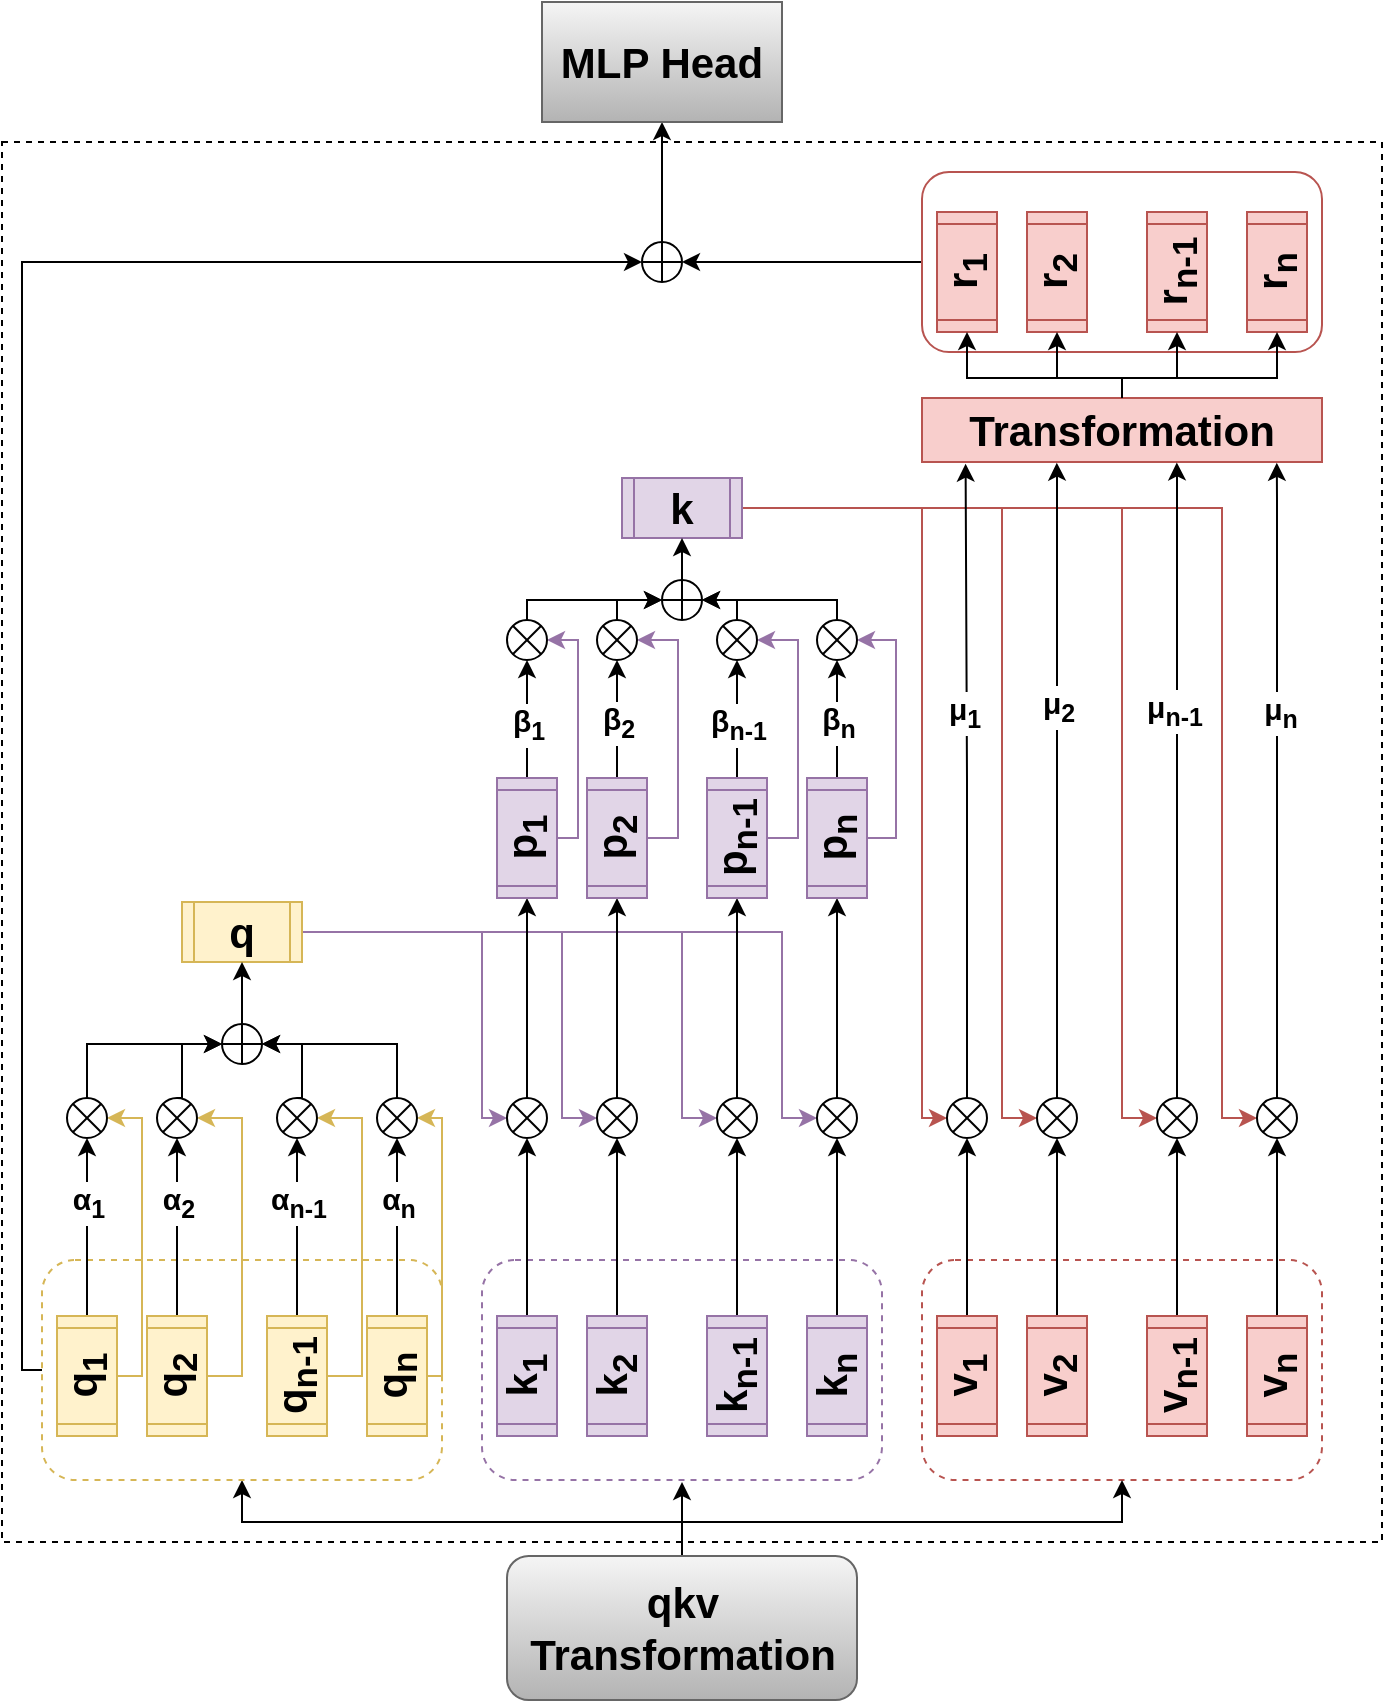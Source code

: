 <mxfile version="22.1.4" type="github">
  <diagram id="8pTBhF0LpMx93Jpw1MKz" name="Page-1">
    <mxGraphModel dx="778" dy="427" grid="1" gridSize="10" guides="1" tooltips="1" connect="1" arrows="1" fold="1" page="1" pageScale="1" pageWidth="850" pageHeight="1100" math="0" shadow="0">
      <root>
        <mxCell id="0" />
        <mxCell id="1" parent="0" />
        <mxCell id="Wy6P19Ys7phJF_CWAO8N-42" value="" style="rounded=0;whiteSpace=wrap;html=1;fontSize=21;fontStyle=1;dashed=1;fontFamily=Helvetica;" parent="1" vertex="1">
          <mxGeometry x="80" y="90" width="690" height="700" as="geometry" />
        </mxCell>
        <mxCell id="Wy6P19Ys7phJF_CWAO8N-145" style="edgeStyle=orthogonalEdgeStyle;rounded=0;orthogonalLoop=1;jettySize=auto;html=1;exitX=1;exitY=0.5;exitDx=0;exitDy=0;entryX=0;entryY=0.5;entryDx=0;entryDy=0;fillColor=#e1d5e7;strokeColor=#9673a6;fontSize=21;fontStyle=1;fontFamily=Helvetica;" parent="1" source="Wy6P19Ys7phJF_CWAO8N-24" target="Wy6P19Ys7phJF_CWAO8N-88" edge="1">
          <mxGeometry relative="1" as="geometry">
            <Array as="points">
              <mxPoint x="320" y="485" />
              <mxPoint x="320" y="578" />
            </Array>
          </mxGeometry>
        </mxCell>
        <mxCell id="Wy6P19Ys7phJF_CWAO8N-146" style="edgeStyle=orthogonalEdgeStyle;rounded=0;orthogonalLoop=1;jettySize=auto;html=1;exitX=1;exitY=0.5;exitDx=0;exitDy=0;entryX=0;entryY=0.5;entryDx=0;entryDy=0;fillColor=#e1d5e7;strokeColor=#9673a6;fontSize=21;fontStyle=1;fontFamily=Helvetica;" parent="1" source="Wy6P19Ys7phJF_CWAO8N-24" target="Wy6P19Ys7phJF_CWAO8N-89" edge="1">
          <mxGeometry relative="1" as="geometry">
            <Array as="points">
              <mxPoint x="360" y="485" />
              <mxPoint x="360" y="578" />
            </Array>
          </mxGeometry>
        </mxCell>
        <mxCell id="Wy6P19Ys7phJF_CWAO8N-147" style="edgeStyle=orthogonalEdgeStyle;rounded=0;orthogonalLoop=1;jettySize=auto;html=1;exitX=1;exitY=0.5;exitDx=0;exitDy=0;entryX=0;entryY=0.5;entryDx=0;entryDy=0;fillColor=#e1d5e7;strokeColor=#9673a6;fontSize=21;fontStyle=1;fontFamily=Helvetica;" parent="1" source="Wy6P19Ys7phJF_CWAO8N-24" target="Wy6P19Ys7phJF_CWAO8N-90" edge="1">
          <mxGeometry relative="1" as="geometry">
            <Array as="points">
              <mxPoint x="420" y="485" />
              <mxPoint x="420" y="578" />
            </Array>
          </mxGeometry>
        </mxCell>
        <mxCell id="Wy6P19Ys7phJF_CWAO8N-148" style="edgeStyle=orthogonalEdgeStyle;rounded=0;orthogonalLoop=1;jettySize=auto;html=1;exitX=1;exitY=0.5;exitDx=0;exitDy=0;entryX=0;entryY=0.5;entryDx=0;entryDy=0;fillColor=#e1d5e7;strokeColor=#9673a6;fontSize=21;fontStyle=1;fontFamily=Helvetica;" parent="1" source="Wy6P19Ys7phJF_CWAO8N-24" target="Wy6P19Ys7phJF_CWAO8N-91" edge="1">
          <mxGeometry relative="1" as="geometry">
            <Array as="points">
              <mxPoint x="470" y="485" />
              <mxPoint x="470" y="578" />
            </Array>
          </mxGeometry>
        </mxCell>
        <mxCell id="Wy6P19Ys7phJF_CWAO8N-24" value="q" style="shape=process;whiteSpace=wrap;html=1;backgroundOutline=1;fillColor=#fff2cc;strokeColor=#d6b656;fontSize=21;fontStyle=1;fontFamily=Helvetica;" parent="1" vertex="1">
          <mxGeometry x="170" y="470" width="60" height="30" as="geometry" />
        </mxCell>
        <mxCell id="Wy6P19Ys7phJF_CWAO8N-163" style="edgeStyle=orthogonalEdgeStyle;rounded=0;orthogonalLoop=1;jettySize=auto;html=1;exitX=1;exitY=0.5;exitDx=0;exitDy=0;entryX=0;entryY=0.5;entryDx=0;entryDy=0;fillColor=#f8cecc;strokeColor=#b85450;fontSize=21;fontStyle=1;fontFamily=Helvetica;" parent="1" source="Wy6P19Ys7phJF_CWAO8N-26" target="Wy6P19Ys7phJF_CWAO8N-104" edge="1">
          <mxGeometry relative="1" as="geometry">
            <Array as="points">
              <mxPoint x="540" y="273" />
              <mxPoint x="540" y="578" />
            </Array>
          </mxGeometry>
        </mxCell>
        <mxCell id="Wy6P19Ys7phJF_CWAO8N-164" style="edgeStyle=orthogonalEdgeStyle;rounded=0;orthogonalLoop=1;jettySize=auto;html=1;exitX=1;exitY=0.5;exitDx=0;exitDy=0;entryX=0;entryY=0.5;entryDx=0;entryDy=0;fillColor=#f8cecc;strokeColor=#b85450;fontSize=21;fontStyle=1;fontFamily=Helvetica;" parent="1" source="Wy6P19Ys7phJF_CWAO8N-26" target="Wy6P19Ys7phJF_CWAO8N-105" edge="1">
          <mxGeometry relative="1" as="geometry">
            <Array as="points">
              <mxPoint x="580" y="273" />
              <mxPoint x="580" y="578" />
            </Array>
          </mxGeometry>
        </mxCell>
        <mxCell id="Wy6P19Ys7phJF_CWAO8N-165" style="edgeStyle=orthogonalEdgeStyle;rounded=0;orthogonalLoop=1;jettySize=auto;html=1;exitX=1;exitY=0.5;exitDx=0;exitDy=0;entryX=0;entryY=0.5;entryDx=0;entryDy=0;fillColor=#f8cecc;strokeColor=#b85450;fontSize=21;fontStyle=1;fontFamily=Helvetica;" parent="1" source="Wy6P19Ys7phJF_CWAO8N-26" target="Wy6P19Ys7phJF_CWAO8N-106" edge="1">
          <mxGeometry relative="1" as="geometry">
            <Array as="points">
              <mxPoint x="640" y="273" />
              <mxPoint x="640" y="578" />
            </Array>
          </mxGeometry>
        </mxCell>
        <mxCell id="Wy6P19Ys7phJF_CWAO8N-166" style="edgeStyle=orthogonalEdgeStyle;rounded=0;orthogonalLoop=1;jettySize=auto;html=1;exitX=1;exitY=0.5;exitDx=0;exitDy=0;entryX=0;entryY=0.5;entryDx=0;entryDy=0;fillColor=#f8cecc;strokeColor=#b85450;fontSize=21;fontStyle=1;fontFamily=Helvetica;" parent="1" source="Wy6P19Ys7phJF_CWAO8N-26" target="Wy6P19Ys7phJF_CWAO8N-107" edge="1">
          <mxGeometry relative="1" as="geometry">
            <Array as="points">
              <mxPoint x="690" y="273" />
              <mxPoint x="690" y="578" />
            </Array>
          </mxGeometry>
        </mxCell>
        <mxCell id="Wy6P19Ys7phJF_CWAO8N-26" value="k" style="shape=process;whiteSpace=wrap;html=1;backgroundOutline=1;fillColor=#e1d5e7;strokeColor=#9673a6;fontSize=21;fontStyle=1;fontFamily=Helvetica;" parent="1" vertex="1">
          <mxGeometry x="390" y="258" width="60" height="30" as="geometry" />
        </mxCell>
        <mxCell id="Wy6P19Ys7phJF_CWAO8N-173" style="edgeStyle=orthogonalEdgeStyle;rounded=0;orthogonalLoop=1;jettySize=auto;html=1;exitX=0;exitY=0.5;exitDx=0;exitDy=0;entryX=0;entryY=0.5;entryDx=0;entryDy=0;fontSize=21;fontStyle=1;fontFamily=Helvetica;" parent="1" source="7dIgnpF8Qpy7fUu59uZN-12" target="Wy6P19Ys7phJF_CWAO8N-172" edge="1">
          <mxGeometry relative="1" as="geometry">
            <mxPoint x="185" y="505" as="sourcePoint" />
            <Array as="points">
              <mxPoint x="90" y="704" />
              <mxPoint x="90" y="150" />
            </Array>
          </mxGeometry>
        </mxCell>
        <mxCell id="Wy6P19Ys7phJF_CWAO8N-39" value="" style="rounded=1;whiteSpace=wrap;html=1;fontSize=21;fontStyle=1;dashed=1;strokeColor=#9673A6;fontFamily=Helvetica;" parent="1" vertex="1">
          <mxGeometry x="320" y="649" width="200" height="110" as="geometry" />
        </mxCell>
        <mxCell id="Wy6P19Ys7phJF_CWAO8N-40" value="" style="rounded=1;whiteSpace=wrap;html=1;fontSize=21;fontStyle=1;dashed=1;strokeColor=#B85450;fontFamily=Helvetica;" parent="1" vertex="1">
          <mxGeometry x="540" y="649" width="200" height="110" as="geometry" />
        </mxCell>
        <mxCell id="Wy6P19Ys7phJF_CWAO8N-7" value="Transformation" style="rounded=0;whiteSpace=wrap;html=1;fillColor=#f8cecc;strokeColor=#b85450;fontSize=21;fontStyle=1;fontFamily=Helvetica;" parent="1" vertex="1">
          <mxGeometry x="540" y="218" width="200" height="32" as="geometry" />
        </mxCell>
        <mxCell id="Wy6P19Ys7phJF_CWAO8N-76" style="edgeStyle=orthogonalEdgeStyle;rounded=0;orthogonalLoop=1;jettySize=auto;html=1;exitX=1;exitY=0.5;exitDx=0;exitDy=0;entryX=0.5;entryY=1;entryDx=0;entryDy=0;fontSize=21;fontStyle=1;fontFamily=Helvetica;" parent="1" source="Wy6P19Ys7phJF_CWAO8N-78" target="Wy6P19Ys7phJF_CWAO8N-88" edge="1">
          <mxGeometry relative="1" as="geometry" />
        </mxCell>
        <mxCell id="Wy6P19Ys7phJF_CWAO8N-78" value="k&lt;sub&gt;1&lt;/sub&gt;" style="shape=process;whiteSpace=wrap;html=1;backgroundOutline=1;rotation=-90;fillColor=#e1d5e7;strokeColor=#9673a6;fontSize=21;fontStyle=1;fontFamily=Helvetica;" parent="1" vertex="1">
          <mxGeometry x="312.5" y="692" width="60" height="30" as="geometry" />
        </mxCell>
        <mxCell id="Wy6P19Ys7phJF_CWAO8N-79" style="edgeStyle=orthogonalEdgeStyle;rounded=0;orthogonalLoop=1;jettySize=auto;html=1;exitX=1;exitY=0.5;exitDx=0;exitDy=0;entryX=0.5;entryY=1;entryDx=0;entryDy=0;fontSize=21;fontStyle=1;fontFamily=Helvetica;" parent="1" source="Wy6P19Ys7phJF_CWAO8N-81" target="Wy6P19Ys7phJF_CWAO8N-89" edge="1">
          <mxGeometry relative="1" as="geometry" />
        </mxCell>
        <mxCell id="Wy6P19Ys7phJF_CWAO8N-81" value="k&lt;sub&gt;2&lt;/sub&gt;" style="shape=process;whiteSpace=wrap;html=1;backgroundOutline=1;rotation=-90;fillColor=#e1d5e7;strokeColor=#9673a6;fontSize=21;fontStyle=1;fontFamily=Helvetica;" parent="1" vertex="1">
          <mxGeometry x="357.5" y="692" width="60" height="30" as="geometry" />
        </mxCell>
        <mxCell id="Wy6P19Ys7phJF_CWAO8N-82" style="edgeStyle=orthogonalEdgeStyle;rounded=0;orthogonalLoop=1;jettySize=auto;html=1;exitX=1;exitY=0.5;exitDx=0;exitDy=0;entryX=0.5;entryY=1;entryDx=0;entryDy=0;fontSize=21;fontStyle=1;fontFamily=Helvetica;" parent="1" source="Wy6P19Ys7phJF_CWAO8N-84" target="Wy6P19Ys7phJF_CWAO8N-90" edge="1">
          <mxGeometry relative="1" as="geometry" />
        </mxCell>
        <mxCell id="Wy6P19Ys7phJF_CWAO8N-84" value="k&lt;sub&gt;n-1&lt;/sub&gt;" style="shape=process;whiteSpace=wrap;html=1;backgroundOutline=1;rotation=-90;fillColor=#e1d5e7;strokeColor=#9673a6;fontSize=21;fontStyle=1;fontFamily=Helvetica;" parent="1" vertex="1">
          <mxGeometry x="417.5" y="692" width="60" height="30" as="geometry" />
        </mxCell>
        <mxCell id="Wy6P19Ys7phJF_CWAO8N-85" style="edgeStyle=orthogonalEdgeStyle;rounded=0;orthogonalLoop=1;jettySize=auto;html=1;exitX=1;exitY=0.5;exitDx=0;exitDy=0;entryX=0.5;entryY=1;entryDx=0;entryDy=0;fontSize=21;fontStyle=1;fontFamily=Helvetica;" parent="1" source="Wy6P19Ys7phJF_CWAO8N-87" target="Wy6P19Ys7phJF_CWAO8N-91" edge="1">
          <mxGeometry relative="1" as="geometry" />
        </mxCell>
        <mxCell id="Wy6P19Ys7phJF_CWAO8N-87" value="k&lt;sub&gt;n&lt;/sub&gt;" style="shape=process;whiteSpace=wrap;html=1;backgroundOutline=1;rotation=-90;fillColor=#e1d5e7;strokeColor=#9673a6;fontSize=21;fontStyle=1;fontFamily=Helvetica;" parent="1" vertex="1">
          <mxGeometry x="467.5" y="692" width="60" height="30" as="geometry" />
        </mxCell>
        <mxCell id="Wy6P19Ys7phJF_CWAO8N-141" style="edgeStyle=orthogonalEdgeStyle;rounded=0;orthogonalLoop=1;jettySize=auto;html=1;exitX=0.5;exitY=0;exitDx=0;exitDy=0;entryX=0;entryY=0.5;entryDx=0;entryDy=0;fontSize=21;fontStyle=1;fontFamily=Helvetica;" parent="1" source="Wy6P19Ys7phJF_CWAO8N-88" target="Wy6P19Ys7phJF_CWAO8N-127" edge="1">
          <mxGeometry relative="1" as="geometry" />
        </mxCell>
        <mxCell id="Wy6P19Ys7phJF_CWAO8N-88" value="" style="shape=sumEllipse;perimeter=ellipsePerimeter;whiteSpace=wrap;html=1;backgroundOutline=1;fontSize=21;fontStyle=1;fontFamily=Helvetica;" parent="1" vertex="1">
          <mxGeometry x="332.5" y="568" width="20" height="20" as="geometry" />
        </mxCell>
        <mxCell id="Wy6P19Ys7phJF_CWAO8N-142" style="edgeStyle=orthogonalEdgeStyle;rounded=0;orthogonalLoop=1;jettySize=auto;html=1;exitX=0.5;exitY=0;exitDx=0;exitDy=0;entryX=0;entryY=0.5;entryDx=0;entryDy=0;fontSize=21;fontStyle=1;fontFamily=Helvetica;" parent="1" source="Wy6P19Ys7phJF_CWAO8N-89" target="Wy6P19Ys7phJF_CWAO8N-130" edge="1">
          <mxGeometry relative="1" as="geometry" />
        </mxCell>
        <mxCell id="Wy6P19Ys7phJF_CWAO8N-89" value="" style="shape=sumEllipse;perimeter=ellipsePerimeter;whiteSpace=wrap;html=1;backgroundOutline=1;fontSize=21;fontStyle=1;fontFamily=Helvetica;" parent="1" vertex="1">
          <mxGeometry x="377.5" y="568" width="20" height="20" as="geometry" />
        </mxCell>
        <mxCell id="Wy6P19Ys7phJF_CWAO8N-143" style="edgeStyle=orthogonalEdgeStyle;rounded=0;orthogonalLoop=1;jettySize=auto;html=1;exitX=0.5;exitY=0;exitDx=0;exitDy=0;entryX=0;entryY=0.5;entryDx=0;entryDy=0;fontSize=21;fontStyle=1;fontFamily=Helvetica;" parent="1" source="Wy6P19Ys7phJF_CWAO8N-90" target="Wy6P19Ys7phJF_CWAO8N-133" edge="1">
          <mxGeometry relative="1" as="geometry" />
        </mxCell>
        <mxCell id="Wy6P19Ys7phJF_CWAO8N-90" value="" style="shape=sumEllipse;perimeter=ellipsePerimeter;whiteSpace=wrap;html=1;backgroundOutline=1;fontSize=21;fontStyle=1;fontFamily=Helvetica;" parent="1" vertex="1">
          <mxGeometry x="437.5" y="568" width="20" height="20" as="geometry" />
        </mxCell>
        <mxCell id="Wy6P19Ys7phJF_CWAO8N-144" style="edgeStyle=orthogonalEdgeStyle;rounded=0;orthogonalLoop=1;jettySize=auto;html=1;exitX=0.5;exitY=0;exitDx=0;exitDy=0;entryX=0;entryY=0.5;entryDx=0;entryDy=0;fontSize=21;fontStyle=1;fontFamily=Helvetica;" parent="1" source="Wy6P19Ys7phJF_CWAO8N-91" target="Wy6P19Ys7phJF_CWAO8N-136" edge="1">
          <mxGeometry relative="1" as="geometry" />
        </mxCell>
        <mxCell id="Wy6P19Ys7phJF_CWAO8N-91" value="" style="shape=sumEllipse;perimeter=ellipsePerimeter;whiteSpace=wrap;html=1;backgroundOutline=1;fontSize=21;fontStyle=1;fontFamily=Helvetica;" parent="1" vertex="1">
          <mxGeometry x="487.5" y="568" width="20" height="20" as="geometry" />
        </mxCell>
        <mxCell id="Wy6P19Ys7phJF_CWAO8N-92" style="edgeStyle=orthogonalEdgeStyle;rounded=0;orthogonalLoop=1;jettySize=auto;html=1;exitX=1;exitY=0.5;exitDx=0;exitDy=0;entryX=0.5;entryY=1;entryDx=0;entryDy=0;fontSize=21;fontStyle=1;fontFamily=Helvetica;" parent="1" source="Wy6P19Ys7phJF_CWAO8N-94" target="Wy6P19Ys7phJF_CWAO8N-104" edge="1">
          <mxGeometry relative="1" as="geometry" />
        </mxCell>
        <mxCell id="Wy6P19Ys7phJF_CWAO8N-94" value="v&lt;sub&gt;1&lt;/sub&gt;" style="shape=process;whiteSpace=wrap;html=1;backgroundOutline=1;rotation=-90;fillColor=#f8cecc;strokeColor=#b85450;fontSize=21;fontStyle=1;fontFamily=Helvetica;" parent="1" vertex="1">
          <mxGeometry x="532.5" y="692" width="60" height="30" as="geometry" />
        </mxCell>
        <mxCell id="Wy6P19Ys7phJF_CWAO8N-95" style="edgeStyle=orthogonalEdgeStyle;rounded=0;orthogonalLoop=1;jettySize=auto;html=1;exitX=1;exitY=0.5;exitDx=0;exitDy=0;entryX=0.5;entryY=1;entryDx=0;entryDy=0;fontSize=21;fontStyle=1;fontFamily=Helvetica;" parent="1" source="Wy6P19Ys7phJF_CWAO8N-97" target="Wy6P19Ys7phJF_CWAO8N-105" edge="1">
          <mxGeometry relative="1" as="geometry" />
        </mxCell>
        <mxCell id="Wy6P19Ys7phJF_CWAO8N-97" value="v&lt;sub&gt;2&lt;/sub&gt;" style="shape=process;whiteSpace=wrap;html=1;backgroundOutline=1;rotation=-90;fillColor=#f8cecc;strokeColor=#b85450;fontSize=21;fontStyle=1;fontFamily=Helvetica;" parent="1" vertex="1">
          <mxGeometry x="577.5" y="692" width="60" height="30" as="geometry" />
        </mxCell>
        <mxCell id="Wy6P19Ys7phJF_CWAO8N-98" style="edgeStyle=orthogonalEdgeStyle;rounded=0;orthogonalLoop=1;jettySize=auto;html=1;exitX=1;exitY=0.5;exitDx=0;exitDy=0;entryX=0.5;entryY=1;entryDx=0;entryDy=0;fontSize=21;fontStyle=1;fontFamily=Helvetica;" parent="1" source="Wy6P19Ys7phJF_CWAO8N-100" target="Wy6P19Ys7phJF_CWAO8N-106" edge="1">
          <mxGeometry relative="1" as="geometry" />
        </mxCell>
        <mxCell id="Wy6P19Ys7phJF_CWAO8N-100" value="v&lt;sub&gt;n-1&lt;/sub&gt;" style="shape=process;whiteSpace=wrap;html=1;backgroundOutline=1;rotation=-90;fillColor=#f8cecc;strokeColor=#b85450;fontSize=21;fontStyle=1;fontFamily=Helvetica;" parent="1" vertex="1">
          <mxGeometry x="637.5" y="692" width="60" height="30" as="geometry" />
        </mxCell>
        <mxCell id="Wy6P19Ys7phJF_CWAO8N-101" style="edgeStyle=orthogonalEdgeStyle;rounded=0;orthogonalLoop=1;jettySize=auto;html=1;exitX=1;exitY=0.5;exitDx=0;exitDy=0;entryX=0.5;entryY=1;entryDx=0;entryDy=0;fontSize=21;fontStyle=1;fontFamily=Helvetica;" parent="1" source="Wy6P19Ys7phJF_CWAO8N-103" target="Wy6P19Ys7phJF_CWAO8N-107" edge="1">
          <mxGeometry relative="1" as="geometry" />
        </mxCell>
        <mxCell id="Wy6P19Ys7phJF_CWAO8N-103" value="v&lt;sub&gt;n&lt;/sub&gt;" style="shape=process;whiteSpace=wrap;html=1;backgroundOutline=1;rotation=-90;fillColor=#f8cecc;strokeColor=#b85450;fontSize=21;fontStyle=1;fontFamily=Helvetica;" parent="1" vertex="1">
          <mxGeometry x="687.5" y="692" width="60" height="30" as="geometry" />
        </mxCell>
        <mxCell id="Wy6P19Ys7phJF_CWAO8N-159" style="edgeStyle=orthogonalEdgeStyle;rounded=0;orthogonalLoop=1;jettySize=auto;html=1;exitX=0.5;exitY=0;exitDx=0;exitDy=0;entryX=0.109;entryY=1.026;entryDx=0;entryDy=0;entryPerimeter=0;fontSize=21;fontStyle=1;fontFamily=Helvetica;" parent="1" source="Wy6P19Ys7phJF_CWAO8N-104" target="Wy6P19Ys7phJF_CWAO8N-7" edge="1">
          <mxGeometry relative="1" as="geometry" />
        </mxCell>
        <mxCell id="Wy6P19Ys7phJF_CWAO8N-217" value="μ&lt;sub&gt;1&lt;/sub&gt;" style="edgeLabel;html=1;align=center;verticalAlign=middle;resizable=0;points=[];fontSize=15;fontStyle=1;fontFamily=Helvetica;" parent="Wy6P19Ys7phJF_CWAO8N-159" vertex="1" connectable="0">
          <mxGeometry x="0.222" y="1" relative="1" as="geometry">
            <mxPoint as="offset" />
          </mxGeometry>
        </mxCell>
        <mxCell id="Wy6P19Ys7phJF_CWAO8N-104" value="" style="shape=sumEllipse;perimeter=ellipsePerimeter;whiteSpace=wrap;html=1;backgroundOutline=1;fontSize=21;fontStyle=1;fontFamily=Helvetica;" parent="1" vertex="1">
          <mxGeometry x="552.5" y="568" width="20" height="20" as="geometry" />
        </mxCell>
        <mxCell id="Wy6P19Ys7phJF_CWAO8N-160" style="edgeStyle=orthogonalEdgeStyle;rounded=0;orthogonalLoop=1;jettySize=auto;html=1;exitX=0.5;exitY=0;exitDx=0;exitDy=0;entryX=0.337;entryY=1.011;entryDx=0;entryDy=0;entryPerimeter=0;fontSize=21;fontStyle=1;fontFamily=Helvetica;" parent="1" source="Wy6P19Ys7phJF_CWAO8N-105" target="Wy6P19Ys7phJF_CWAO8N-7" edge="1">
          <mxGeometry relative="1" as="geometry">
            <Array as="points">
              <mxPoint x="607" y="258" />
              <mxPoint x="607" y="258" />
            </Array>
          </mxGeometry>
        </mxCell>
        <mxCell id="Wy6P19Ys7phJF_CWAO8N-218" value="μ&lt;sub&gt;2&lt;/sub&gt;" style="edgeLabel;html=1;align=center;verticalAlign=middle;resizable=0;points=[];fontSize=15;fontStyle=1;fontFamily=Helvetica;" parent="Wy6P19Ys7phJF_CWAO8N-160" vertex="1" connectable="0">
          <mxGeometry x="0.233" relative="1" as="geometry">
            <mxPoint as="offset" />
          </mxGeometry>
        </mxCell>
        <mxCell id="Wy6P19Ys7phJF_CWAO8N-105" value="" style="shape=sumEllipse;perimeter=ellipsePerimeter;whiteSpace=wrap;html=1;backgroundOutline=1;fontSize=21;fontStyle=1;fontFamily=Helvetica;" parent="1" vertex="1">
          <mxGeometry x="597.5" y="568" width="20" height="20" as="geometry" />
        </mxCell>
        <mxCell id="Wy6P19Ys7phJF_CWAO8N-161" style="edgeStyle=orthogonalEdgeStyle;rounded=0;orthogonalLoop=1;jettySize=auto;html=1;exitX=0.5;exitY=0;exitDx=0;exitDy=0;entryX=0.637;entryY=1.007;entryDx=0;entryDy=0;entryPerimeter=0;fontSize=21;fontStyle=1;fontFamily=Helvetica;" parent="1" source="Wy6P19Ys7phJF_CWAO8N-106" target="Wy6P19Ys7phJF_CWAO8N-7" edge="1">
          <mxGeometry relative="1" as="geometry">
            <Array as="points">
              <mxPoint x="668" y="258" />
              <mxPoint x="667" y="258" />
            </Array>
          </mxGeometry>
        </mxCell>
        <mxCell id="Wy6P19Ys7phJF_CWAO8N-221" value="μ&lt;sub&gt;n-1&lt;/sub&gt;" style="edgeLabel;html=1;align=center;verticalAlign=middle;resizable=0;points=[];fontSize=15;fontStyle=1;fontFamily=Helvetica;" parent="Wy6P19Ys7phJF_CWAO8N-161" vertex="1" connectable="0">
          <mxGeometry x="0.225" y="2" relative="1" as="geometry">
            <mxPoint as="offset" />
          </mxGeometry>
        </mxCell>
        <mxCell id="Wy6P19Ys7phJF_CWAO8N-106" value="" style="shape=sumEllipse;perimeter=ellipsePerimeter;whiteSpace=wrap;html=1;backgroundOutline=1;fontSize=21;fontStyle=1;fontFamily=Helvetica;" parent="1" vertex="1">
          <mxGeometry x="657.5" y="568" width="20" height="20" as="geometry" />
        </mxCell>
        <mxCell id="Wy6P19Ys7phJF_CWAO8N-162" style="edgeStyle=orthogonalEdgeStyle;rounded=0;orthogonalLoop=1;jettySize=auto;html=1;exitX=0.5;exitY=0;exitDx=0;exitDy=0;entryX=0.887;entryY=1.013;entryDx=0;entryDy=0;entryPerimeter=0;fontSize=21;fontStyle=1;fontFamily=Helvetica;" parent="1" source="Wy6P19Ys7phJF_CWAO8N-107" target="Wy6P19Ys7phJF_CWAO8N-7" edge="1">
          <mxGeometry relative="1" as="geometry">
            <Array as="points">
              <mxPoint x="718" y="268" />
            </Array>
          </mxGeometry>
        </mxCell>
        <mxCell id="Wy6P19Ys7phJF_CWAO8N-222" value="μ&lt;sub&gt;n&lt;/sub&gt;" style="edgeLabel;html=1;align=center;verticalAlign=middle;resizable=0;points=[];fontSize=15;fontStyle=1;fontFamily=Helvetica;" parent="Wy6P19Ys7phJF_CWAO8N-162" vertex="1" connectable="0">
          <mxGeometry x="0.218" y="-1" relative="1" as="geometry">
            <mxPoint as="offset" />
          </mxGeometry>
        </mxCell>
        <mxCell id="Wy6P19Ys7phJF_CWAO8N-107" value="" style="shape=sumEllipse;perimeter=ellipsePerimeter;whiteSpace=wrap;html=1;backgroundOutline=1;fontSize=21;fontStyle=1;fontFamily=Helvetica;" parent="1" vertex="1">
          <mxGeometry x="707.5" y="568" width="20" height="20" as="geometry" />
        </mxCell>
        <mxCell id="Wy6P19Ys7phJF_CWAO8N-125" style="edgeStyle=orthogonalEdgeStyle;rounded=0;orthogonalLoop=1;jettySize=auto;html=1;exitX=1;exitY=0.5;exitDx=0;exitDy=0;entryX=0.5;entryY=1;entryDx=0;entryDy=0;fontSize=21;fontStyle=1;fontFamily=Helvetica;" parent="1" source="Wy6P19Ys7phJF_CWAO8N-127" target="Wy6P19Ys7phJF_CWAO8N-137" edge="1">
          <mxGeometry relative="1" as="geometry" />
        </mxCell>
        <mxCell id="7dIgnpF8Qpy7fUu59uZN-57" value="β&lt;sub&gt;1&lt;/sub&gt;" style="edgeLabel;html=1;align=center;verticalAlign=middle;resizable=0;points=[];fontStyle=1;fontSize=15;fontFamily=Helvetica;" vertex="1" connectable="0" parent="Wy6P19Ys7phJF_CWAO8N-125">
          <mxGeometry x="0.075" y="1" relative="1" as="geometry">
            <mxPoint x="1" y="4" as="offset" />
          </mxGeometry>
        </mxCell>
        <mxCell id="Wy6P19Ys7phJF_CWAO8N-126" style="edgeStyle=orthogonalEdgeStyle;rounded=0;orthogonalLoop=1;jettySize=auto;html=1;exitX=0.5;exitY=1;exitDx=0;exitDy=0;entryX=1;entryY=0.5;entryDx=0;entryDy=0;fillColor=#e1d5e7;strokeColor=#9673a6;fontSize=21;fontStyle=1;fontFamily=Helvetica;" parent="1" source="Wy6P19Ys7phJF_CWAO8N-127" target="Wy6P19Ys7phJF_CWAO8N-137" edge="1">
          <mxGeometry relative="1" as="geometry">
            <Array as="points">
              <mxPoint x="368" y="438" />
              <mxPoint x="368" y="339" />
            </Array>
          </mxGeometry>
        </mxCell>
        <mxCell id="Wy6P19Ys7phJF_CWAO8N-127" value="p&lt;sub&gt;1&lt;/sub&gt;" style="shape=process;whiteSpace=wrap;html=1;backgroundOutline=1;rotation=-90;fillColor=#e1d5e7;strokeColor=#9673a6;fontSize=21;fontStyle=1;fontFamily=Helvetica;" parent="1" vertex="1">
          <mxGeometry x="312.5" y="423" width="60" height="30" as="geometry" />
        </mxCell>
        <mxCell id="Wy6P19Ys7phJF_CWAO8N-128" style="edgeStyle=orthogonalEdgeStyle;rounded=0;orthogonalLoop=1;jettySize=auto;html=1;exitX=1;exitY=0.5;exitDx=0;exitDy=0;entryX=0.5;entryY=1;entryDx=0;entryDy=0;fontSize=21;fontStyle=1;fontFamily=Helvetica;" parent="1" source="Wy6P19Ys7phJF_CWAO8N-130" target="Wy6P19Ys7phJF_CWAO8N-138" edge="1">
          <mxGeometry relative="1" as="geometry" />
        </mxCell>
        <mxCell id="7dIgnpF8Qpy7fUu59uZN-58" value="β&lt;sub&gt;2&lt;/sub&gt;" style="edgeLabel;html=1;align=center;verticalAlign=middle;resizable=0;points=[];fontStyle=1;fontSize=15;fontFamily=Helvetica;" vertex="1" connectable="0" parent="Wy6P19Ys7phJF_CWAO8N-128">
          <mxGeometry x="0.017" y="1" relative="1" as="geometry">
            <mxPoint x="1" y="2" as="offset" />
          </mxGeometry>
        </mxCell>
        <mxCell id="Wy6P19Ys7phJF_CWAO8N-129" style="edgeStyle=orthogonalEdgeStyle;rounded=0;orthogonalLoop=1;jettySize=auto;html=1;exitX=0.5;exitY=1;exitDx=0;exitDy=0;entryX=1;entryY=0.5;entryDx=0;entryDy=0;fillColor=#e1d5e7;strokeColor=#9673a6;fontSize=21;fontStyle=1;fontFamily=Helvetica;" parent="1" source="Wy6P19Ys7phJF_CWAO8N-130" target="Wy6P19Ys7phJF_CWAO8N-138" edge="1">
          <mxGeometry relative="1" as="geometry">
            <Array as="points">
              <mxPoint x="418" y="438" />
              <mxPoint x="418" y="339" />
            </Array>
          </mxGeometry>
        </mxCell>
        <mxCell id="Wy6P19Ys7phJF_CWAO8N-130" value="p&lt;sub&gt;2&lt;/sub&gt;" style="shape=process;whiteSpace=wrap;html=1;backgroundOutline=1;rotation=-90;fillColor=#e1d5e7;strokeColor=#9673a6;fontSize=21;fontStyle=1;fontFamily=Helvetica;" parent="1" vertex="1">
          <mxGeometry x="357.5" y="423" width="60" height="30" as="geometry" />
        </mxCell>
        <mxCell id="Wy6P19Ys7phJF_CWAO8N-131" style="edgeStyle=orthogonalEdgeStyle;rounded=0;orthogonalLoop=1;jettySize=auto;html=1;exitX=1;exitY=0.5;exitDx=0;exitDy=0;entryX=0.5;entryY=1;entryDx=0;entryDy=0;fontSize=21;fontStyle=1;fontFamily=Helvetica;" parent="1" source="Wy6P19Ys7phJF_CWAO8N-133" target="Wy6P19Ys7phJF_CWAO8N-139" edge="1">
          <mxGeometry relative="1" as="geometry" />
        </mxCell>
        <mxCell id="7dIgnpF8Qpy7fUu59uZN-59" value="β&lt;sub&gt;n-1&lt;/sub&gt;" style="edgeLabel;html=1;align=center;verticalAlign=middle;resizable=0;points=[];fontStyle=1;fontSize=15;fontFamily=Helvetica;" vertex="1" connectable="0" parent="Wy6P19Ys7phJF_CWAO8N-131">
          <mxGeometry x="-0.007" y="1" relative="1" as="geometry">
            <mxPoint x="1" y="2" as="offset" />
          </mxGeometry>
        </mxCell>
        <mxCell id="Wy6P19Ys7phJF_CWAO8N-132" style="edgeStyle=orthogonalEdgeStyle;rounded=0;orthogonalLoop=1;jettySize=auto;html=1;exitX=0.5;exitY=1;exitDx=0;exitDy=0;entryX=1;entryY=0.5;entryDx=0;entryDy=0;fillColor=#e1d5e7;strokeColor=#9673a6;fontSize=21;fontStyle=1;fontFamily=Helvetica;" parent="1" source="Wy6P19Ys7phJF_CWAO8N-133" target="Wy6P19Ys7phJF_CWAO8N-139" edge="1">
          <mxGeometry relative="1" as="geometry">
            <Array as="points">
              <mxPoint x="478" y="438" />
              <mxPoint x="478" y="339" />
            </Array>
          </mxGeometry>
        </mxCell>
        <mxCell id="Wy6P19Ys7phJF_CWAO8N-133" value="p&lt;sub&gt;n-1&lt;/sub&gt;" style="shape=process;whiteSpace=wrap;html=1;backgroundOutline=1;rotation=-90;fillColor=#e1d5e7;strokeColor=#9673a6;fontSize=21;fontStyle=1;fontFamily=Helvetica;" parent="1" vertex="1">
          <mxGeometry x="417.5" y="423" width="60" height="30" as="geometry" />
        </mxCell>
        <mxCell id="Wy6P19Ys7phJF_CWAO8N-134" style="edgeStyle=orthogonalEdgeStyle;rounded=0;orthogonalLoop=1;jettySize=auto;html=1;exitX=1;exitY=0.5;exitDx=0;exitDy=0;entryX=0.5;entryY=1;entryDx=0;entryDy=0;fontSize=21;fontStyle=1;fontFamily=Helvetica;" parent="1" source="Wy6P19Ys7phJF_CWAO8N-136" target="Wy6P19Ys7phJF_CWAO8N-140" edge="1">
          <mxGeometry relative="1" as="geometry" />
        </mxCell>
        <mxCell id="7dIgnpF8Qpy7fUu59uZN-60" value="β&lt;sub&gt;n&lt;/sub&gt;" style="edgeLabel;html=1;align=center;verticalAlign=middle;resizable=0;points=[];fontStyle=1;fontSize=15;fontFamily=Helvetica;" vertex="1" connectable="0" parent="Wy6P19Ys7phJF_CWAO8N-134">
          <mxGeometry x="-0.048" relative="1" as="geometry">
            <mxPoint as="offset" />
          </mxGeometry>
        </mxCell>
        <mxCell id="Wy6P19Ys7phJF_CWAO8N-135" style="edgeStyle=orthogonalEdgeStyle;rounded=0;orthogonalLoop=1;jettySize=auto;html=1;exitX=0.5;exitY=1;exitDx=0;exitDy=0;entryX=1;entryY=0.5;entryDx=0;entryDy=0;fillColor=#e1d5e7;strokeColor=#9673a6;fontSize=21;fontStyle=1;fontFamily=Helvetica;" parent="1" source="Wy6P19Ys7phJF_CWAO8N-136" target="Wy6P19Ys7phJF_CWAO8N-140" edge="1">
          <mxGeometry relative="1" as="geometry">
            <Array as="points">
              <mxPoint x="527" y="438" />
              <mxPoint x="527" y="339" />
            </Array>
          </mxGeometry>
        </mxCell>
        <mxCell id="Wy6P19Ys7phJF_CWAO8N-136" value="p&lt;sub&gt;n&lt;/sub&gt;" style="shape=process;whiteSpace=wrap;html=1;backgroundOutline=1;rotation=-90;fillColor=#e1d5e7;strokeColor=#9673a6;fontSize=21;fontStyle=1;fontFamily=Helvetica;" parent="1" vertex="1">
          <mxGeometry x="467.5" y="423" width="60" height="30" as="geometry" />
        </mxCell>
        <mxCell id="Wy6P19Ys7phJF_CWAO8N-151" style="edgeStyle=orthogonalEdgeStyle;rounded=0;orthogonalLoop=1;jettySize=auto;html=1;exitX=0.5;exitY=0;exitDx=0;exitDy=0;entryX=0;entryY=0.5;entryDx=0;entryDy=0;fontSize=21;fontStyle=1;fontFamily=Helvetica;" parent="1" source="Wy6P19Ys7phJF_CWAO8N-137" target="Wy6P19Ys7phJF_CWAO8N-150" edge="1">
          <mxGeometry relative="1" as="geometry">
            <Array as="points">
              <mxPoint x="342" y="319" />
            </Array>
          </mxGeometry>
        </mxCell>
        <mxCell id="Wy6P19Ys7phJF_CWAO8N-137" value="" style="shape=sumEllipse;perimeter=ellipsePerimeter;whiteSpace=wrap;html=1;backgroundOutline=1;fontSize=21;fontStyle=1;fontFamily=Helvetica;" parent="1" vertex="1">
          <mxGeometry x="332.5" y="329" width="20" height="20" as="geometry" />
        </mxCell>
        <mxCell id="Wy6P19Ys7phJF_CWAO8N-152" style="edgeStyle=orthogonalEdgeStyle;rounded=0;orthogonalLoop=1;jettySize=auto;html=1;exitX=0.5;exitY=0;exitDx=0;exitDy=0;entryX=0;entryY=0.5;entryDx=0;entryDy=0;fontSize=21;fontStyle=1;fontFamily=Helvetica;" parent="1" source="Wy6P19Ys7phJF_CWAO8N-138" target="Wy6P19Ys7phJF_CWAO8N-150" edge="1">
          <mxGeometry relative="1" as="geometry">
            <Array as="points">
              <mxPoint x="388" y="319" />
            </Array>
          </mxGeometry>
        </mxCell>
        <mxCell id="Wy6P19Ys7phJF_CWAO8N-138" value="" style="shape=sumEllipse;perimeter=ellipsePerimeter;whiteSpace=wrap;html=1;backgroundOutline=1;fontSize=21;fontStyle=1;fontFamily=Helvetica;" parent="1" vertex="1">
          <mxGeometry x="377.5" y="329" width="20" height="20" as="geometry" />
        </mxCell>
        <mxCell id="Wy6P19Ys7phJF_CWAO8N-153" style="edgeStyle=orthogonalEdgeStyle;rounded=0;orthogonalLoop=1;jettySize=auto;html=1;exitX=0.5;exitY=0;exitDx=0;exitDy=0;entryX=1;entryY=0.5;entryDx=0;entryDy=0;fontSize=21;fontStyle=1;fontFamily=Helvetica;" parent="1" source="Wy6P19Ys7phJF_CWAO8N-139" target="Wy6P19Ys7phJF_CWAO8N-150" edge="1">
          <mxGeometry relative="1" as="geometry">
            <Array as="points">
              <mxPoint x="448" y="319" />
            </Array>
          </mxGeometry>
        </mxCell>
        <mxCell id="Wy6P19Ys7phJF_CWAO8N-139" value="" style="shape=sumEllipse;perimeter=ellipsePerimeter;whiteSpace=wrap;html=1;backgroundOutline=1;fontSize=21;fontStyle=1;fontFamily=Helvetica;" parent="1" vertex="1">
          <mxGeometry x="437.5" y="329" width="20" height="20" as="geometry" />
        </mxCell>
        <mxCell id="Wy6P19Ys7phJF_CWAO8N-156" style="edgeStyle=orthogonalEdgeStyle;rounded=0;orthogonalLoop=1;jettySize=auto;html=1;exitX=0.5;exitY=0;exitDx=0;exitDy=0;entryX=1;entryY=0.5;entryDx=0;entryDy=0;fontSize=21;fontStyle=1;fontFamily=Helvetica;" parent="1" source="Wy6P19Ys7phJF_CWAO8N-140" target="Wy6P19Ys7phJF_CWAO8N-150" edge="1">
          <mxGeometry relative="1" as="geometry">
            <Array as="points">
              <mxPoint x="498" y="319" />
            </Array>
          </mxGeometry>
        </mxCell>
        <mxCell id="Wy6P19Ys7phJF_CWAO8N-140" value="" style="shape=sumEllipse;perimeter=ellipsePerimeter;whiteSpace=wrap;html=1;backgroundOutline=1;fontSize=21;fontStyle=1;fontFamily=Helvetica;" parent="1" vertex="1">
          <mxGeometry x="487.5" y="329" width="20" height="20" as="geometry" />
        </mxCell>
        <mxCell id="Wy6P19Ys7phJF_CWAO8N-157" style="edgeStyle=orthogonalEdgeStyle;rounded=0;orthogonalLoop=1;jettySize=auto;html=1;exitX=0.5;exitY=0;exitDx=0;exitDy=0;entryX=0.5;entryY=1;entryDx=0;entryDy=0;fontSize=21;fontStyle=1;fontFamily=Helvetica;" parent="1" source="Wy6P19Ys7phJF_CWAO8N-150" target="Wy6P19Ys7phJF_CWAO8N-26" edge="1">
          <mxGeometry relative="1" as="geometry" />
        </mxCell>
        <mxCell id="Wy6P19Ys7phJF_CWAO8N-150" value="" style="shape=orEllipse;perimeter=ellipsePerimeter;whiteSpace=wrap;html=1;backgroundOutline=1;fontSize=21;fontStyle=1;fontFamily=Helvetica;" parent="1" vertex="1">
          <mxGeometry x="410" y="309" width="20" height="20" as="geometry" />
        </mxCell>
        <mxCell id="Wy6P19Ys7phJF_CWAO8N-174" style="edgeStyle=orthogonalEdgeStyle;rounded=0;orthogonalLoop=1;jettySize=auto;html=1;exitX=0;exitY=0.5;exitDx=0;exitDy=0;entryX=1;entryY=0.5;entryDx=0;entryDy=0;fontSize=21;fontStyle=1;fontFamily=Helvetica;" parent="1" source="Wy6P19Ys7phJF_CWAO8N-167" target="Wy6P19Ys7phJF_CWAO8N-172" edge="1">
          <mxGeometry relative="1" as="geometry" />
        </mxCell>
        <mxCell id="Wy6P19Ys7phJF_CWAO8N-167" value="" style="rounded=1;whiteSpace=wrap;html=1;fontSize=21;fontStyle=1;fillColor=none;strokeColor=#b85450;fontFamily=Helvetica;" parent="1" vertex="1">
          <mxGeometry x="540" y="105" width="200" height="90" as="geometry" />
        </mxCell>
        <mxCell id="Wy6P19Ys7phJF_CWAO8N-32" value="r&lt;sub&gt;1&lt;/sub&gt;" style="shape=process;whiteSpace=wrap;html=1;backgroundOutline=1;rotation=-90;fillColor=#f8cecc;strokeColor=#b85450;fontSize=21;fontStyle=1;fontFamily=Helvetica;" parent="1" vertex="1">
          <mxGeometry x="532.5" y="140" width="60" height="30" as="geometry" />
        </mxCell>
        <mxCell id="Wy6P19Ys7phJF_CWAO8N-33" value="r&lt;sub&gt;2&lt;/sub&gt;" style="shape=process;whiteSpace=wrap;html=1;backgroundOutline=1;rotation=-90;fillColor=#f8cecc;strokeColor=#b85450;fontSize=21;fontStyle=1;fontFamily=Helvetica;" parent="1" vertex="1">
          <mxGeometry x="577.5" y="140" width="60" height="30" as="geometry" />
        </mxCell>
        <mxCell id="Wy6P19Ys7phJF_CWAO8N-34" value="r&lt;sub&gt;n-1&lt;/sub&gt;" style="shape=process;whiteSpace=wrap;html=1;backgroundOutline=1;rotation=-90;fillColor=#f8cecc;strokeColor=#b85450;fontSize=21;fontStyle=1;fontFamily=Helvetica;" parent="1" vertex="1">
          <mxGeometry x="637.5" y="140" width="60" height="30" as="geometry" />
        </mxCell>
        <mxCell id="Wy6P19Ys7phJF_CWAO8N-35" value="r&lt;sub&gt;n&lt;/sub&gt;" style="shape=process;whiteSpace=wrap;html=1;backgroundOutline=1;rotation=-90;fillColor=#f8cecc;strokeColor=#b85450;fontSize=21;fontStyle=1;fontFamily=Helvetica;" parent="1" vertex="1">
          <mxGeometry x="687.5" y="140" width="60" height="30" as="geometry" />
        </mxCell>
        <mxCell id="Wy6P19Ys7phJF_CWAO8N-168" style="edgeStyle=orthogonalEdgeStyle;rounded=0;orthogonalLoop=1;jettySize=auto;html=1;exitX=0.5;exitY=0;exitDx=0;exitDy=0;entryX=0;entryY=0.5;entryDx=0;entryDy=0;fontSize=21;fontStyle=1;fontFamily=Helvetica;" parent="1" source="Wy6P19Ys7phJF_CWAO8N-7" target="Wy6P19Ys7phJF_CWAO8N-32" edge="1">
          <mxGeometry relative="1" as="geometry">
            <Array as="points">
              <mxPoint x="640" y="208" />
              <mxPoint x="563" y="208" />
            </Array>
          </mxGeometry>
        </mxCell>
        <mxCell id="Wy6P19Ys7phJF_CWAO8N-169" style="edgeStyle=orthogonalEdgeStyle;rounded=0;orthogonalLoop=1;jettySize=auto;html=1;exitX=0.5;exitY=0;exitDx=0;exitDy=0;entryX=0;entryY=0.5;entryDx=0;entryDy=0;fontSize=21;fontStyle=1;fontFamily=Helvetica;" parent="1" source="Wy6P19Ys7phJF_CWAO8N-7" target="Wy6P19Ys7phJF_CWAO8N-33" edge="1">
          <mxGeometry relative="1" as="geometry">
            <Array as="points">
              <mxPoint x="640" y="208" />
              <mxPoint x="608" y="208" />
            </Array>
          </mxGeometry>
        </mxCell>
        <mxCell id="Wy6P19Ys7phJF_CWAO8N-170" style="edgeStyle=orthogonalEdgeStyle;rounded=0;orthogonalLoop=1;jettySize=auto;html=1;exitX=0.5;exitY=0;exitDx=0;exitDy=0;entryX=0;entryY=0.5;entryDx=0;entryDy=0;fontSize=21;fontStyle=1;fontFamily=Helvetica;" parent="1" source="Wy6P19Ys7phJF_CWAO8N-7" target="Wy6P19Ys7phJF_CWAO8N-34" edge="1">
          <mxGeometry relative="1" as="geometry">
            <Array as="points">
              <mxPoint x="640" y="208" />
              <mxPoint x="668" y="208" />
            </Array>
          </mxGeometry>
        </mxCell>
        <mxCell id="Wy6P19Ys7phJF_CWAO8N-171" style="edgeStyle=orthogonalEdgeStyle;rounded=0;orthogonalLoop=1;jettySize=auto;html=1;exitX=0.5;exitY=0;exitDx=0;exitDy=0;entryX=0;entryY=0.5;entryDx=0;entryDy=0;fontSize=21;fontStyle=1;fontFamily=Helvetica;" parent="1" source="Wy6P19Ys7phJF_CWAO8N-7" target="Wy6P19Ys7phJF_CWAO8N-35" edge="1">
          <mxGeometry relative="1" as="geometry">
            <Array as="points">
              <mxPoint x="640" y="208" />
              <mxPoint x="718" y="208" />
            </Array>
          </mxGeometry>
        </mxCell>
        <mxCell id="7dIgnpF8Qpy7fUu59uZN-46" value="" style="edgeStyle=orthogonalEdgeStyle;rounded=0;orthogonalLoop=1;jettySize=auto;html=1;fontFamily=Helvetica;" edge="1" parent="1" source="Wy6P19Ys7phJF_CWAO8N-172" target="7dIgnpF8Qpy7fUu59uZN-45">
          <mxGeometry relative="1" as="geometry" />
        </mxCell>
        <mxCell id="Wy6P19Ys7phJF_CWAO8N-172" value="" style="shape=orEllipse;perimeter=ellipsePerimeter;whiteSpace=wrap;html=1;backgroundOutline=1;fontSize=21;fontStyle=1;fontFamily=Helvetica;" parent="1" vertex="1">
          <mxGeometry x="400" y="140" width="20" height="20" as="geometry" />
        </mxCell>
        <mxCell id="Wy6P19Ys7phJF_CWAO8N-199" style="edgeStyle=orthogonalEdgeStyle;rounded=0;orthogonalLoop=1;jettySize=auto;html=1;exitX=0.5;exitY=0;exitDx=0;exitDy=0;fontSize=21;fontStyle=1;fontFamily=Helvetica;" parent="1" source="Wy6P19Ys7phJF_CWAO8N-188" edge="1">
          <mxGeometry relative="1" as="geometry">
            <Array as="points">
              <mxPoint x="420" y="770" />
              <mxPoint x="420" y="770" />
            </Array>
            <mxPoint x="420" y="760" as="targetPoint" />
          </mxGeometry>
        </mxCell>
        <mxCell id="Wy6P19Ys7phJF_CWAO8N-200" style="edgeStyle=orthogonalEdgeStyle;rounded=0;orthogonalLoop=1;jettySize=auto;html=1;exitX=0.5;exitY=0;exitDx=0;exitDy=0;entryX=0.5;entryY=1;entryDx=0;entryDy=0;fontSize=21;fontStyle=1;fontFamily=Helvetica;" parent="1" source="Wy6P19Ys7phJF_CWAO8N-188" target="Wy6P19Ys7phJF_CWAO8N-40" edge="1">
          <mxGeometry relative="1" as="geometry">
            <Array as="points">
              <mxPoint x="420" y="780" />
              <mxPoint x="640" y="780" />
            </Array>
          </mxGeometry>
        </mxCell>
        <mxCell id="7dIgnpF8Qpy7fUu59uZN-43" style="edgeStyle=orthogonalEdgeStyle;rounded=0;orthogonalLoop=1;jettySize=auto;html=1;exitX=0.5;exitY=0;exitDx=0;exitDy=0;entryX=0.5;entryY=1;entryDx=0;entryDy=0;fontFamily=Helvetica;fontStyle=1;fontSize=21;" edge="1" parent="1" source="Wy6P19Ys7phJF_CWAO8N-188" target="7dIgnpF8Qpy7fUu59uZN-12">
          <mxGeometry relative="1" as="geometry">
            <Array as="points">
              <mxPoint x="420" y="780" />
              <mxPoint x="200" y="780" />
            </Array>
          </mxGeometry>
        </mxCell>
        <mxCell id="Wy6P19Ys7phJF_CWAO8N-188" value="qkv Transformation" style="rounded=1;whiteSpace=wrap;html=1;fontSize=21;fontStyle=1;fillColor=#f5f5f5;gradientColor=#b3b3b3;strokeColor=#666666;fontFamily=Helvetica;" parent="1" vertex="1">
          <mxGeometry x="332.5" y="797" width="175" height="72" as="geometry" />
        </mxCell>
        <mxCell id="7dIgnpF8Qpy7fUu59uZN-12" value="" style="rounded=1;whiteSpace=wrap;html=1;fontSize=21;fontStyle=1;strokeColor=#D6B656;fillColor=none;dashed=1;fontFamily=Helvetica;" vertex="1" parent="1">
          <mxGeometry x="100" y="649" width="200" height="110" as="geometry" />
        </mxCell>
        <mxCell id="7dIgnpF8Qpy7fUu59uZN-13" style="edgeStyle=orthogonalEdgeStyle;rounded=0;orthogonalLoop=1;jettySize=auto;html=1;exitX=1;exitY=0.5;exitDx=0;exitDy=0;entryX=0.5;entryY=1;entryDx=0;entryDy=0;fontSize=21;fontStyle=1;fontFamily=Helvetica;" edge="1" parent="1" source="7dIgnpF8Qpy7fUu59uZN-14" target="7dIgnpF8Qpy7fUu59uZN-32">
          <mxGeometry relative="1" as="geometry">
            <mxPoint x="123" y="548" as="targetPoint" />
          </mxGeometry>
        </mxCell>
        <mxCell id="7dIgnpF8Qpy7fUu59uZN-48" value="α&lt;sub&gt;1&lt;/sub&gt;" style="edgeLabel;html=1;align=center;verticalAlign=middle;resizable=0;points=[];fontStyle=1;fontSize=15;fontFamily=Helvetica;" vertex="1" connectable="0" parent="7dIgnpF8Qpy7fUu59uZN-13">
          <mxGeometry x="0.235" y="1" relative="1" as="geometry">
            <mxPoint x="1" y="-2" as="offset" />
          </mxGeometry>
        </mxCell>
        <mxCell id="7dIgnpF8Qpy7fUu59uZN-53" style="edgeStyle=orthogonalEdgeStyle;rounded=0;orthogonalLoop=1;jettySize=auto;html=1;entryX=1;entryY=0.5;entryDx=0;entryDy=0;exitX=0.5;exitY=1;exitDx=0;exitDy=0;fillColor=#fff2cc;strokeColor=#d6b656;fontFamily=Helvetica;" edge="1" parent="1" source="7dIgnpF8Qpy7fUu59uZN-14" target="7dIgnpF8Qpy7fUu59uZN-32">
          <mxGeometry relative="1" as="geometry">
            <Array as="points">
              <mxPoint x="150" y="707" />
              <mxPoint x="150" y="578" />
            </Array>
          </mxGeometry>
        </mxCell>
        <mxCell id="7dIgnpF8Qpy7fUu59uZN-14" value="q&lt;sub&gt;1&lt;/sub&gt;" style="shape=process;whiteSpace=wrap;html=1;backgroundOutline=1;rotation=-90;fillColor=#FFF2CC;strokeColor=#D6B656;fontSize=21;fontStyle=1;fontFamily=Helvetica;" vertex="1" parent="1">
          <mxGeometry x="92.5" y="692" width="60" height="30" as="geometry" />
        </mxCell>
        <mxCell id="7dIgnpF8Qpy7fUu59uZN-15" style="edgeStyle=orthogonalEdgeStyle;rounded=0;orthogonalLoop=1;jettySize=auto;html=1;exitX=1;exitY=0.5;exitDx=0;exitDy=0;entryX=0.5;entryY=1;entryDx=0;entryDy=0;fontSize=21;fontStyle=1;fontFamily=Helvetica;" edge="1" parent="1" source="7dIgnpF8Qpy7fUu59uZN-16" target="7dIgnpF8Qpy7fUu59uZN-33">
          <mxGeometry relative="1" as="geometry">
            <mxPoint x="168" y="548" as="targetPoint" />
          </mxGeometry>
        </mxCell>
        <mxCell id="7dIgnpF8Qpy7fUu59uZN-49" value="α&lt;sub&gt;2&lt;/sub&gt;" style="edgeLabel;html=1;align=center;verticalAlign=middle;resizable=0;points=[];fontStyle=1;fontSize=15;fontFamily=Helvetica;" vertex="1" connectable="0" parent="7dIgnpF8Qpy7fUu59uZN-15">
          <mxGeometry x="0.112" relative="1" as="geometry">
            <mxPoint y="-8" as="offset" />
          </mxGeometry>
        </mxCell>
        <mxCell id="7dIgnpF8Qpy7fUu59uZN-52" style="edgeStyle=orthogonalEdgeStyle;rounded=0;orthogonalLoop=1;jettySize=auto;html=1;entryX=1;entryY=0.5;entryDx=0;entryDy=0;exitX=0.5;exitY=1;exitDx=0;exitDy=0;fillColor=#fff2cc;strokeColor=#d6b656;fontFamily=Helvetica;" edge="1" parent="1" source="7dIgnpF8Qpy7fUu59uZN-16" target="7dIgnpF8Qpy7fUu59uZN-33">
          <mxGeometry relative="1" as="geometry">
            <Array as="points">
              <mxPoint x="200" y="707" />
              <mxPoint x="200" y="578" />
            </Array>
          </mxGeometry>
        </mxCell>
        <mxCell id="7dIgnpF8Qpy7fUu59uZN-16" value="q&lt;sub&gt;2&lt;/sub&gt;" style="shape=process;whiteSpace=wrap;html=1;backgroundOutline=1;rotation=-90;fillColor=#FFF2CC;strokeColor=#D6B656;fontSize=21;fontStyle=1;fontFamily=Helvetica;" vertex="1" parent="1">
          <mxGeometry x="137.5" y="692" width="60" height="30" as="geometry" />
        </mxCell>
        <mxCell id="7dIgnpF8Qpy7fUu59uZN-17" style="edgeStyle=orthogonalEdgeStyle;rounded=0;orthogonalLoop=1;jettySize=auto;html=1;exitX=1;exitY=0.5;exitDx=0;exitDy=0;entryX=0.5;entryY=1;entryDx=0;entryDy=0;fontSize=21;fontStyle=1;fontFamily=Helvetica;" edge="1" parent="1" source="7dIgnpF8Qpy7fUu59uZN-18" target="7dIgnpF8Qpy7fUu59uZN-34">
          <mxGeometry relative="1" as="geometry">
            <mxPoint x="228" y="548" as="targetPoint" />
          </mxGeometry>
        </mxCell>
        <mxCell id="7dIgnpF8Qpy7fUu59uZN-50" value="α&lt;sub&gt;n-1&lt;/sub&gt;" style="edgeLabel;html=1;align=center;verticalAlign=middle;resizable=0;points=[];fontStyle=1;fontSize=15;fontFamily=Helvetica;" vertex="1" connectable="0" parent="7dIgnpF8Qpy7fUu59uZN-17">
          <mxGeometry x="0.197" y="2" relative="1" as="geometry">
            <mxPoint x="2" y="-4" as="offset" />
          </mxGeometry>
        </mxCell>
        <mxCell id="7dIgnpF8Qpy7fUu59uZN-54" style="edgeStyle=orthogonalEdgeStyle;rounded=0;orthogonalLoop=1;jettySize=auto;html=1;entryX=1;entryY=0.5;entryDx=0;entryDy=0;exitX=0.5;exitY=1;exitDx=0;exitDy=0;fillColor=#fff2cc;strokeColor=#d6b656;fontFamily=Helvetica;" edge="1" parent="1" source="7dIgnpF8Qpy7fUu59uZN-18" target="7dIgnpF8Qpy7fUu59uZN-34">
          <mxGeometry relative="1" as="geometry">
            <Array as="points">
              <mxPoint x="260" y="707" />
              <mxPoint x="260" y="578" />
            </Array>
          </mxGeometry>
        </mxCell>
        <mxCell id="7dIgnpF8Qpy7fUu59uZN-18" value="q&lt;sub&gt;n-1&lt;/sub&gt;" style="shape=process;whiteSpace=wrap;html=1;backgroundOutline=1;rotation=-90;fillColor=#FFF2CC;strokeColor=#D6B656;fontSize=21;fontStyle=1;fontFamily=Helvetica;" vertex="1" parent="1">
          <mxGeometry x="197.5" y="692" width="60" height="30" as="geometry" />
        </mxCell>
        <mxCell id="7dIgnpF8Qpy7fUu59uZN-19" style="edgeStyle=orthogonalEdgeStyle;rounded=0;orthogonalLoop=1;jettySize=auto;html=1;exitX=1;exitY=0.5;exitDx=0;exitDy=0;entryX=0.5;entryY=1;entryDx=0;entryDy=0;fontSize=21;fontStyle=1;fontFamily=Helvetica;" edge="1" parent="1" source="7dIgnpF8Qpy7fUu59uZN-20" target="7dIgnpF8Qpy7fUu59uZN-35">
          <mxGeometry relative="1" as="geometry">
            <mxPoint x="278" y="548" as="targetPoint" />
            <Array as="points" />
          </mxGeometry>
        </mxCell>
        <mxCell id="7dIgnpF8Qpy7fUu59uZN-51" value="α&lt;sub&gt;n&lt;/sub&gt;" style="edgeLabel;html=1;align=center;verticalAlign=middle;resizable=0;points=[];fontStyle=1;fontSize=15;fontFamily=Helvetica;" vertex="1" connectable="0" parent="7dIgnpF8Qpy7fUu59uZN-19">
          <mxGeometry x="0.235" y="-1" relative="1" as="geometry">
            <mxPoint x="-1" y="-2" as="offset" />
          </mxGeometry>
        </mxCell>
        <mxCell id="7dIgnpF8Qpy7fUu59uZN-55" style="edgeStyle=orthogonalEdgeStyle;rounded=0;orthogonalLoop=1;jettySize=auto;html=1;entryX=1;entryY=0.5;entryDx=0;entryDy=0;exitX=0.5;exitY=1;exitDx=0;exitDy=0;fillColor=#fff2cc;strokeColor=#d6b656;fontFamily=Helvetica;" edge="1" parent="1" source="7dIgnpF8Qpy7fUu59uZN-20" target="7dIgnpF8Qpy7fUu59uZN-35">
          <mxGeometry relative="1" as="geometry">
            <Array as="points">
              <mxPoint x="300" y="707" />
              <mxPoint x="300" y="578" />
            </Array>
          </mxGeometry>
        </mxCell>
        <mxCell id="7dIgnpF8Qpy7fUu59uZN-20" value="q&lt;sub&gt;n&lt;/sub&gt;" style="shape=process;whiteSpace=wrap;html=1;backgroundOutline=1;rotation=-90;fillColor=#FFF2CC;strokeColor=#D6B656;fontSize=21;fontStyle=1;fontFamily=Helvetica;" vertex="1" parent="1">
          <mxGeometry x="247.5" y="692" width="60" height="30" as="geometry" />
        </mxCell>
        <mxCell id="7dIgnpF8Qpy7fUu59uZN-37" style="edgeStyle=orthogonalEdgeStyle;rounded=0;orthogonalLoop=1;jettySize=auto;html=1;exitX=0.5;exitY=0;exitDx=0;exitDy=0;entryX=0;entryY=0.5;entryDx=0;entryDy=0;fontFamily=Helvetica;fontStyle=1;fontSize=21;" edge="1" parent="1" source="7dIgnpF8Qpy7fUu59uZN-32" target="7dIgnpF8Qpy7fUu59uZN-36">
          <mxGeometry relative="1" as="geometry" />
        </mxCell>
        <mxCell id="7dIgnpF8Qpy7fUu59uZN-32" value="" style="shape=sumEllipse;perimeter=ellipsePerimeter;whiteSpace=wrap;html=1;backgroundOutline=1;fontSize=21;fontStyle=1;fontFamily=Helvetica;" vertex="1" parent="1">
          <mxGeometry x="112.5" y="568" width="20" height="20" as="geometry" />
        </mxCell>
        <mxCell id="7dIgnpF8Qpy7fUu59uZN-38" style="edgeStyle=orthogonalEdgeStyle;rounded=0;orthogonalLoop=1;jettySize=auto;html=1;exitX=0.5;exitY=0;exitDx=0;exitDy=0;entryX=0;entryY=0.5;entryDx=0;entryDy=0;fontFamily=Helvetica;fontStyle=1;fontSize=21;" edge="1" parent="1" source="7dIgnpF8Qpy7fUu59uZN-33" target="7dIgnpF8Qpy7fUu59uZN-36">
          <mxGeometry relative="1" as="geometry">
            <mxPoint x="190" y="500" as="targetPoint" />
            <Array as="points">
              <mxPoint x="170" y="568" />
              <mxPoint x="170" y="541" />
            </Array>
          </mxGeometry>
        </mxCell>
        <mxCell id="7dIgnpF8Qpy7fUu59uZN-33" value="" style="shape=sumEllipse;perimeter=ellipsePerimeter;whiteSpace=wrap;html=1;backgroundOutline=1;fontSize=21;fontStyle=1;fontFamily=Helvetica;" vertex="1" parent="1">
          <mxGeometry x="157.5" y="568" width="20" height="20" as="geometry" />
        </mxCell>
        <mxCell id="7dIgnpF8Qpy7fUu59uZN-39" style="edgeStyle=orthogonalEdgeStyle;rounded=0;orthogonalLoop=1;jettySize=auto;html=1;exitX=0.5;exitY=0;exitDx=0;exitDy=0;entryX=1;entryY=0.5;entryDx=0;entryDy=0;fontFamily=Helvetica;fontStyle=1;fontSize=21;" edge="1" parent="1" source="7dIgnpF8Qpy7fUu59uZN-34" target="7dIgnpF8Qpy7fUu59uZN-36">
          <mxGeometry relative="1" as="geometry">
            <Array as="points">
              <mxPoint x="230" y="568" />
              <mxPoint x="230" y="541" />
            </Array>
          </mxGeometry>
        </mxCell>
        <mxCell id="7dIgnpF8Qpy7fUu59uZN-34" value="" style="shape=sumEllipse;perimeter=ellipsePerimeter;whiteSpace=wrap;html=1;backgroundOutline=1;fontSize=21;fontStyle=1;fontFamily=Helvetica;" vertex="1" parent="1">
          <mxGeometry x="217.5" y="568" width="20" height="20" as="geometry" />
        </mxCell>
        <mxCell id="7dIgnpF8Qpy7fUu59uZN-40" style="edgeStyle=orthogonalEdgeStyle;rounded=0;orthogonalLoop=1;jettySize=auto;html=1;exitX=0.5;exitY=0;exitDx=0;exitDy=0;entryX=1;entryY=0.5;entryDx=0;entryDy=0;fontFamily=Helvetica;fontStyle=1;fontSize=21;" edge="1" parent="1" source="7dIgnpF8Qpy7fUu59uZN-35" target="7dIgnpF8Qpy7fUu59uZN-36">
          <mxGeometry relative="1" as="geometry">
            <mxPoint x="210" y="500" as="targetPoint" />
            <Array as="points">
              <mxPoint x="277" y="541" />
            </Array>
          </mxGeometry>
        </mxCell>
        <mxCell id="7dIgnpF8Qpy7fUu59uZN-35" value="" style="shape=sumEllipse;perimeter=ellipsePerimeter;whiteSpace=wrap;html=1;backgroundOutline=1;fontSize=21;fontStyle=1;fontFamily=Helvetica;" vertex="1" parent="1">
          <mxGeometry x="267.5" y="568" width="20" height="20" as="geometry" />
        </mxCell>
        <mxCell id="7dIgnpF8Qpy7fUu59uZN-41" style="edgeStyle=orthogonalEdgeStyle;rounded=0;orthogonalLoop=1;jettySize=auto;html=1;exitX=0.5;exitY=0;exitDx=0;exitDy=0;entryX=0.5;entryY=1;entryDx=0;entryDy=0;fontFamily=Helvetica;fontStyle=1;fontSize=21;" edge="1" parent="1" source="7dIgnpF8Qpy7fUu59uZN-36" target="Wy6P19Ys7phJF_CWAO8N-24">
          <mxGeometry relative="1" as="geometry" />
        </mxCell>
        <mxCell id="7dIgnpF8Qpy7fUu59uZN-36" value="" style="shape=orEllipse;perimeter=ellipsePerimeter;whiteSpace=wrap;html=1;backgroundOutline=1;fontSize=21;fontStyle=1;fontFamily=Helvetica;" vertex="1" parent="1">
          <mxGeometry x="190" y="531" width="20" height="20" as="geometry" />
        </mxCell>
        <mxCell id="7dIgnpF8Qpy7fUu59uZN-45" value="MLP Head" style="whiteSpace=wrap;html=1;fontSize=21;fontFamily=Helvetica;fontStyle=1;fillColor=#f5f5f5;gradientColor=#b3b3b3;strokeColor=#666666;" vertex="1" parent="1">
          <mxGeometry x="350" y="20" width="120" height="60" as="geometry" />
        </mxCell>
      </root>
    </mxGraphModel>
  </diagram>
</mxfile>
